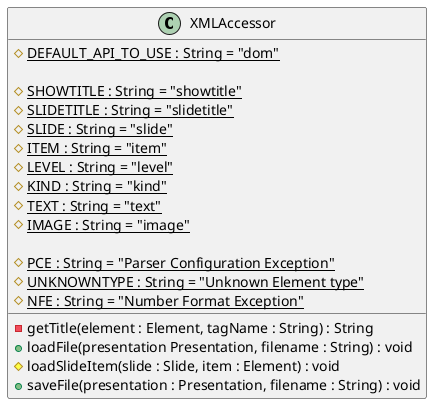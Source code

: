@startuml XMLAccessor

class XMLAccessor {

  # {static} DEFAULT_API_TO_USE : String = "dom"

  # {static} SHOWTITLE : String = "showtitle"
  # {static} SLIDETITLE : String = "slidetitle"
  # {static} SLIDE : String = "slide"
  # {static} ITEM : String = "item"
  # {static} LEVEL : String = "level"
  # {static} KIND : String = "kind"
  # {static} TEXT : String = "text"
  # {static} IMAGE : String = "image"

  # {static} PCE : String = "Parser Configuration Exception"
  # {static} UNKNOWNTYPE : String = "Unknown Element type"
  # {static} NFE : String = "Number Format Exception"

  - getTitle(element : Element, tagName : String) : String
  + loadFile(presentation Presentation, filename : String) : void
  # loadSlideItem(slide : Slide, item : Element) : void
  + saveFile(presentation : Presentation, filename : String) : void


}

@enduml
